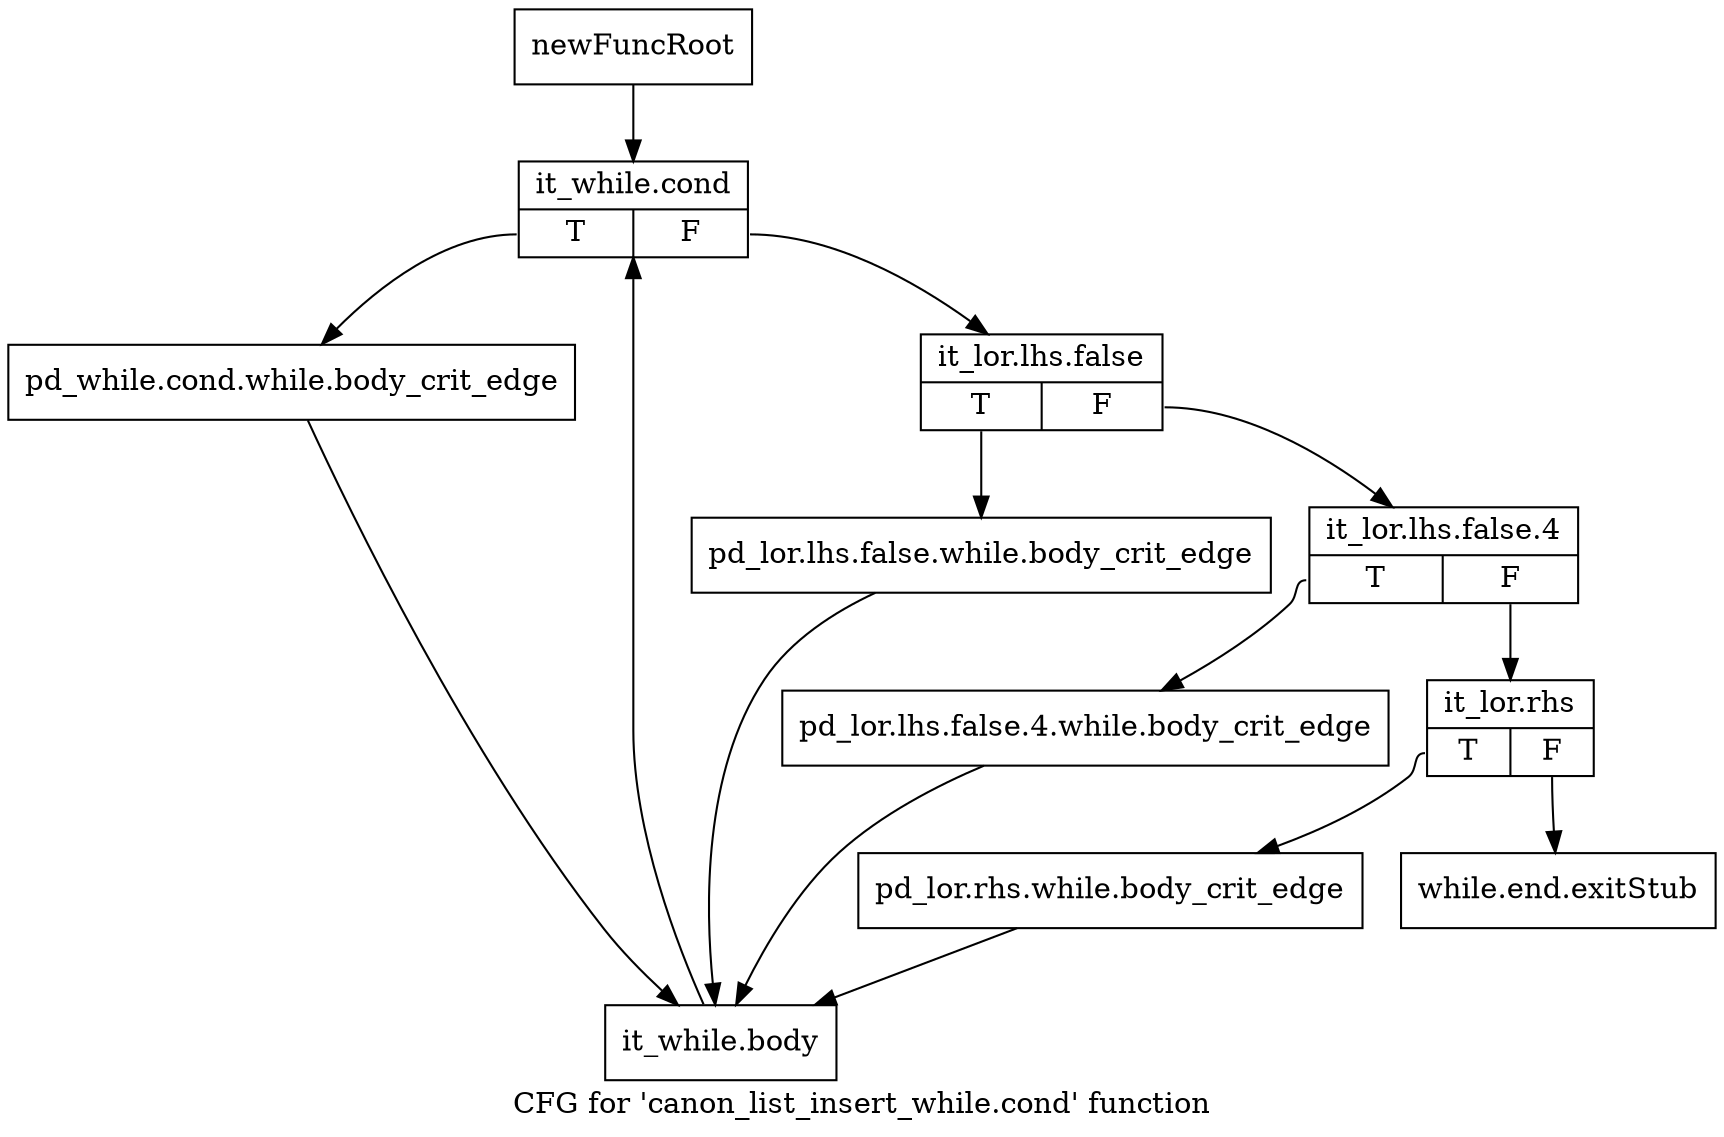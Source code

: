 digraph "CFG for 'canon_list_insert_while.cond' function" {
	label="CFG for 'canon_list_insert_while.cond' function";

	Node0xb1681d0 [shape=record,label="{newFuncRoot}"];
	Node0xb1681d0 -> Node0xb18a350;
	Node0xb18a300 [shape=record,label="{while.end.exitStub}"];
	Node0xb18a350 [shape=record,label="{it_while.cond|{<s0>T|<s1>F}}"];
	Node0xb18a350:s0 -> Node0xb18a580;
	Node0xb18a350:s1 -> Node0xb18a3a0;
	Node0xb18a3a0 [shape=record,label="{it_lor.lhs.false|{<s0>T|<s1>F}}"];
	Node0xb18a3a0:s0 -> Node0xb18a530;
	Node0xb18a3a0:s1 -> Node0xb18a3f0;
	Node0xb18a3f0 [shape=record,label="{it_lor.lhs.false.4|{<s0>T|<s1>F}}"];
	Node0xb18a3f0:s0 -> Node0xb18a4e0;
	Node0xb18a3f0:s1 -> Node0xb18a440;
	Node0xb18a440 [shape=record,label="{it_lor.rhs|{<s0>T|<s1>F}}"];
	Node0xb18a440:s0 -> Node0xb18a490;
	Node0xb18a440:s1 -> Node0xb18a300;
	Node0xb18a490 [shape=record,label="{pd_lor.rhs.while.body_crit_edge}"];
	Node0xb18a490 -> Node0xb18a5d0;
	Node0xb18a4e0 [shape=record,label="{pd_lor.lhs.false.4.while.body_crit_edge}"];
	Node0xb18a4e0 -> Node0xb18a5d0;
	Node0xb18a530 [shape=record,label="{pd_lor.lhs.false.while.body_crit_edge}"];
	Node0xb18a530 -> Node0xb18a5d0;
	Node0xb18a580 [shape=record,label="{pd_while.cond.while.body_crit_edge}"];
	Node0xb18a580 -> Node0xb18a5d0;
	Node0xb18a5d0 [shape=record,label="{it_while.body}"];
	Node0xb18a5d0 -> Node0xb18a350;
}

